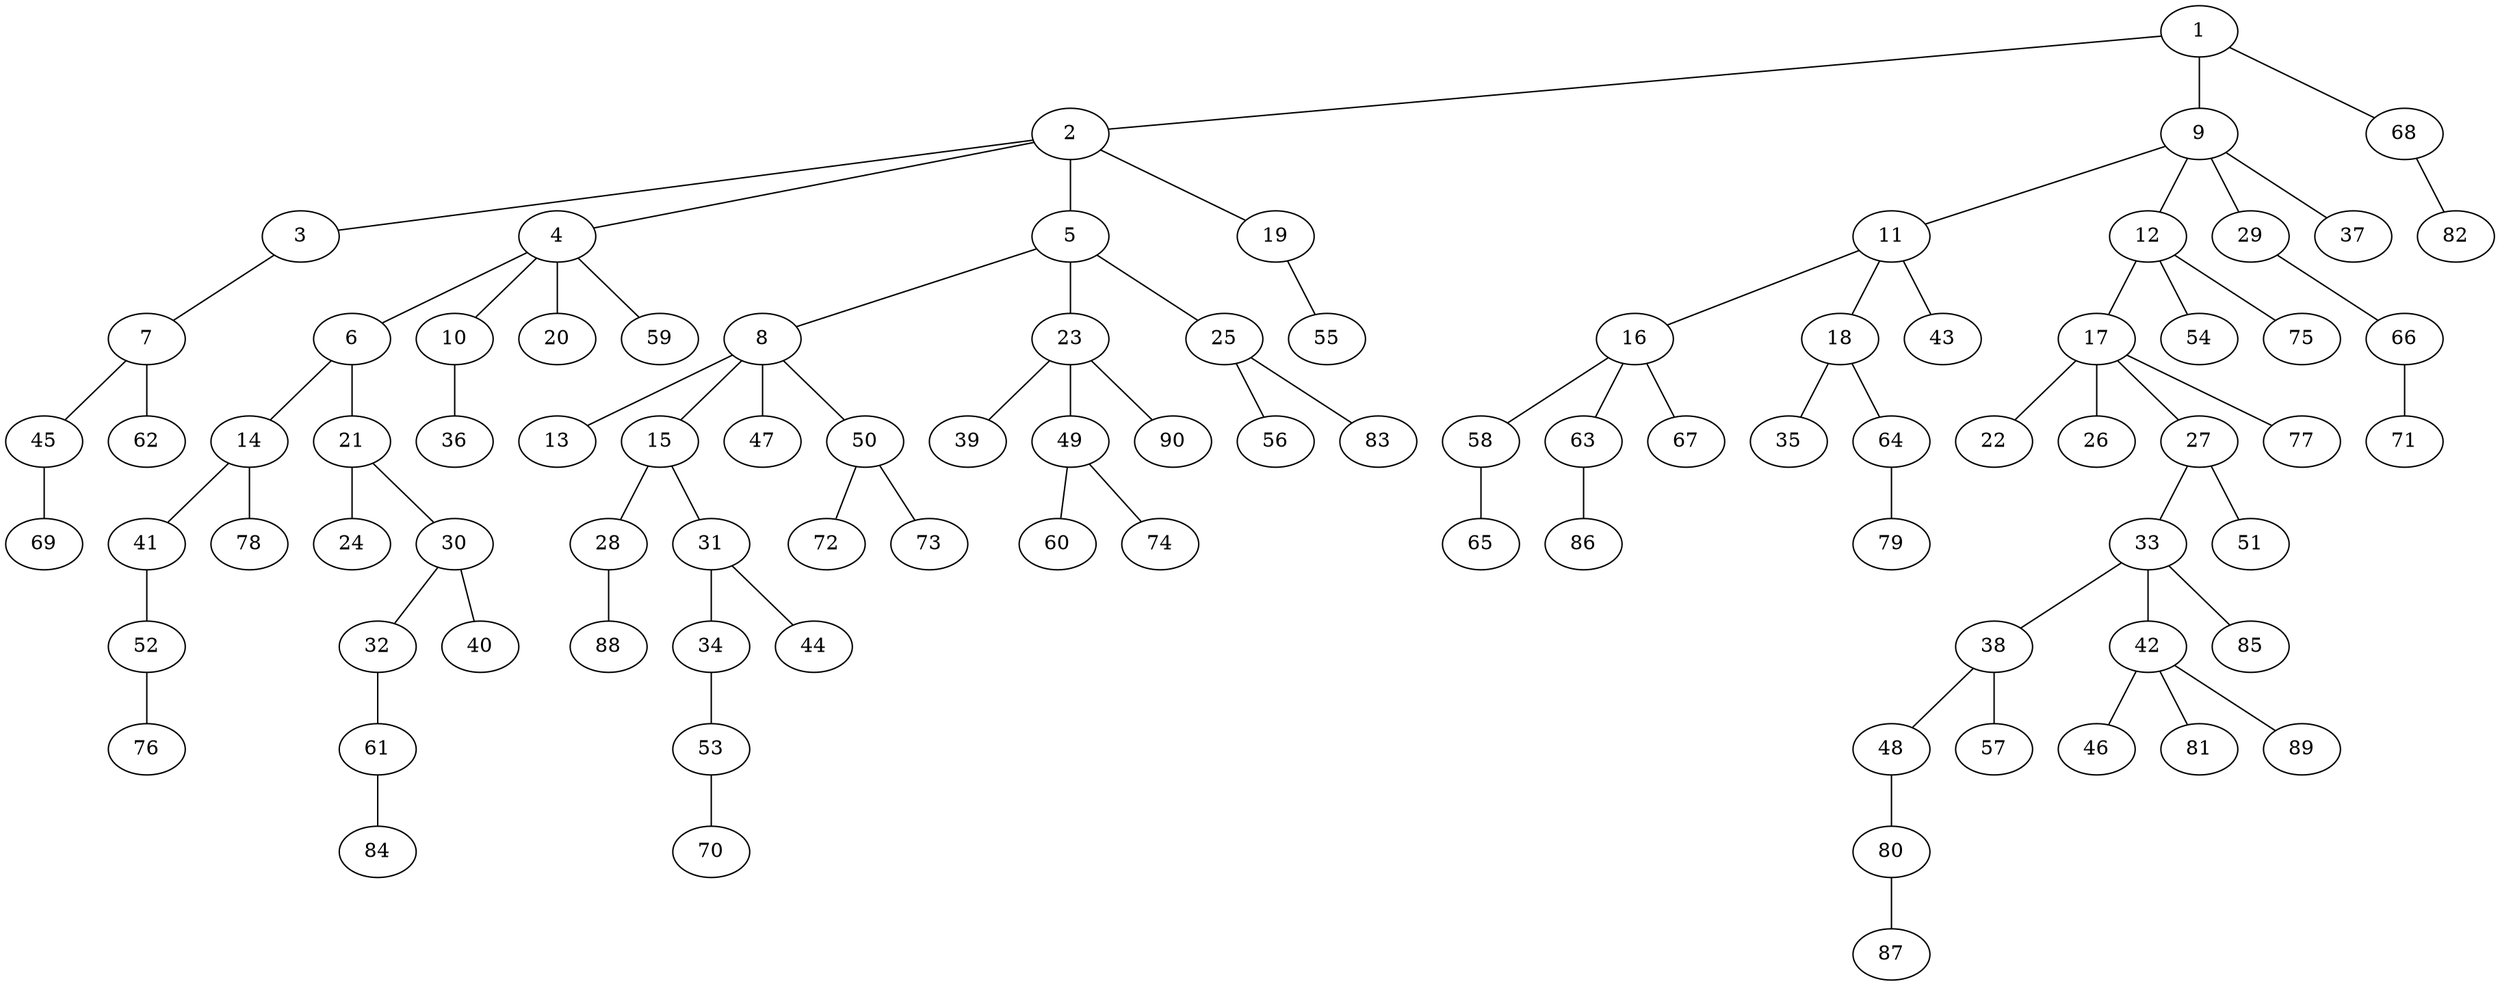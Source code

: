 graph graphname {1--2
1--9
1--68
2--3
2--4
2--5
2--19
3--7
4--6
4--10
4--20
4--59
5--8
5--23
5--25
6--14
6--21
7--45
7--62
8--13
8--15
8--47
8--50
9--11
9--12
9--29
9--37
10--36
11--16
11--18
11--43
12--17
12--54
12--75
14--41
14--78
15--28
15--31
16--58
16--63
16--67
17--22
17--26
17--27
17--77
18--35
18--64
19--55
21--24
21--30
23--39
23--49
23--90
25--56
25--83
27--33
27--51
28--88
29--66
30--32
30--40
31--34
31--44
32--61
33--38
33--42
33--85
34--53
38--48
38--57
41--52
42--46
42--81
42--89
45--69
48--80
49--60
49--74
50--72
50--73
52--76
53--70
58--65
61--84
63--86
64--79
66--71
68--82
80--87
}